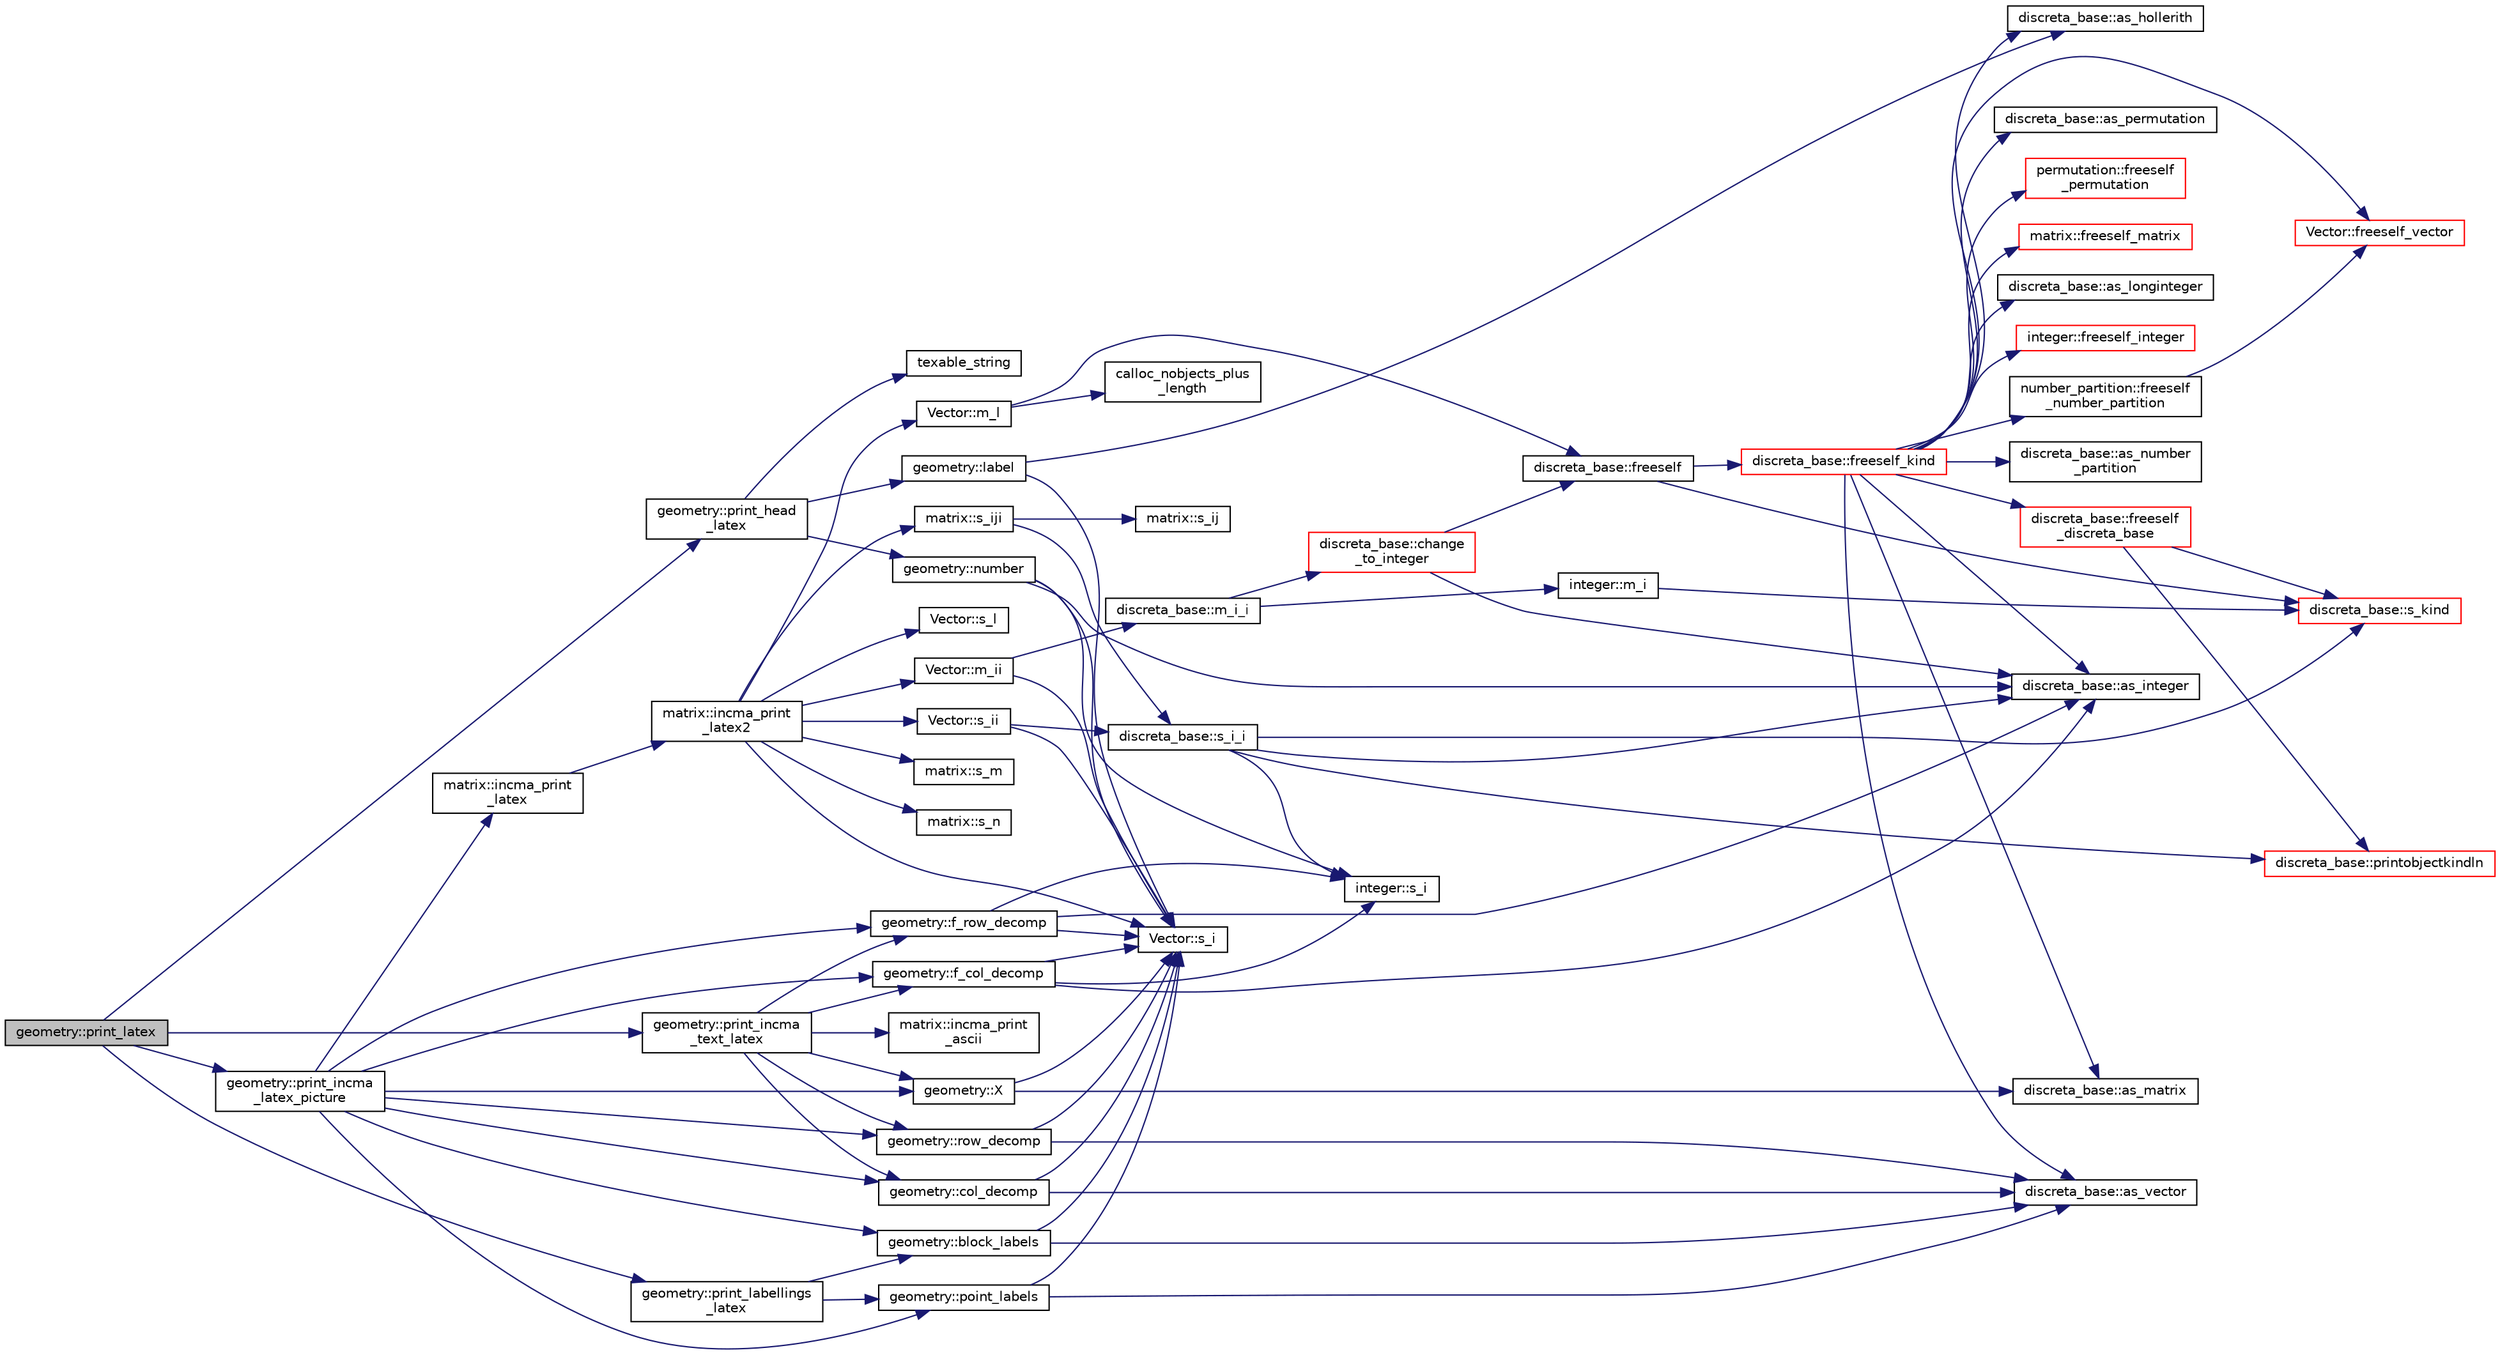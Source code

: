 digraph "geometry::print_latex"
{
  edge [fontname="Helvetica",fontsize="10",labelfontname="Helvetica",labelfontsize="10"];
  node [fontname="Helvetica",fontsize="10",shape=record];
  rankdir="LR";
  Node1307 [label="geometry::print_latex",height=0.2,width=0.4,color="black", fillcolor="grey75", style="filled", fontcolor="black"];
  Node1307 -> Node1308 [color="midnightblue",fontsize="10",style="solid",fontname="Helvetica"];
  Node1308 [label="geometry::print_head\l_latex",height=0.2,width=0.4,color="black", fillcolor="white", style="filled",URL="$da/d44/classgeometry.html#a1a65ce3ff3b89b6bb663aa9a559ada2a"];
  Node1308 -> Node1309 [color="midnightblue",fontsize="10",style="solid",fontname="Helvetica"];
  Node1309 [label="texable_string",height=0.2,width=0.4,color="black", fillcolor="white", style="filled",URL="$d9/d60/discreta_8h.html#ad922087122d64d76d195de415553e034"];
  Node1308 -> Node1310 [color="midnightblue",fontsize="10",style="solid",fontname="Helvetica"];
  Node1310 [label="geometry::label",height=0.2,width=0.4,color="black", fillcolor="white", style="filled",URL="$da/d44/classgeometry.html#a8be3ddf6aebe1e3c52b67cfe316e638f"];
  Node1310 -> Node1311 [color="midnightblue",fontsize="10",style="solid",fontname="Helvetica"];
  Node1311 [label="Vector::s_i",height=0.2,width=0.4,color="black", fillcolor="white", style="filled",URL="$d5/db2/class_vector.html#a1c4fe1752523df8119f70dd550244871"];
  Node1310 -> Node1312 [color="midnightblue",fontsize="10",style="solid",fontname="Helvetica"];
  Node1312 [label="discreta_base::as_hollerith",height=0.2,width=0.4,color="black", fillcolor="white", style="filled",URL="$d7/d71/classdiscreta__base.html#a3e66f82711f314710107e2f29e589690"];
  Node1308 -> Node1313 [color="midnightblue",fontsize="10",style="solid",fontname="Helvetica"];
  Node1313 [label="geometry::number",height=0.2,width=0.4,color="black", fillcolor="white", style="filled",URL="$da/d44/classgeometry.html#a47f809adc7a1158065da4dfae214f05f"];
  Node1313 -> Node1311 [color="midnightblue",fontsize="10",style="solid",fontname="Helvetica"];
  Node1313 -> Node1314 [color="midnightblue",fontsize="10",style="solid",fontname="Helvetica"];
  Node1314 [label="discreta_base::as_integer",height=0.2,width=0.4,color="black", fillcolor="white", style="filled",URL="$d7/d71/classdiscreta__base.html#a00d7691eaf874fd283d942692fe8dd26"];
  Node1313 -> Node1315 [color="midnightblue",fontsize="10",style="solid",fontname="Helvetica"];
  Node1315 [label="integer::s_i",height=0.2,width=0.4,color="black", fillcolor="white", style="filled",URL="$d0/de5/classinteger.html#adf28e9f94d4c844adaa950deeb80b904"];
  Node1307 -> Node1316 [color="midnightblue",fontsize="10",style="solid",fontname="Helvetica"];
  Node1316 [label="geometry::print_incma\l_text_latex",height=0.2,width=0.4,color="black", fillcolor="white", style="filled",URL="$da/d44/classgeometry.html#a400fa93fa773518f7b55c454fa69ee78"];
  Node1316 -> Node1317 [color="midnightblue",fontsize="10",style="solid",fontname="Helvetica"];
  Node1317 [label="geometry::X",height=0.2,width=0.4,color="black", fillcolor="white", style="filled",URL="$da/d44/classgeometry.html#a2eff9c42b83c90012092d49218237d9d"];
  Node1317 -> Node1311 [color="midnightblue",fontsize="10",style="solid",fontname="Helvetica"];
  Node1317 -> Node1318 [color="midnightblue",fontsize="10",style="solid",fontname="Helvetica"];
  Node1318 [label="discreta_base::as_matrix",height=0.2,width=0.4,color="black", fillcolor="white", style="filled",URL="$d7/d71/classdiscreta__base.html#ae4d7f56d917a4707b838fbffde6467ff"];
  Node1316 -> Node1319 [color="midnightblue",fontsize="10",style="solid",fontname="Helvetica"];
  Node1319 [label="matrix::incma_print\l_ascii",height=0.2,width=0.4,color="black", fillcolor="white", style="filled",URL="$d1/d8d/classmatrix.html#a1eba80b1e47f3672e6880e7343eea8e4"];
  Node1316 -> Node1320 [color="midnightblue",fontsize="10",style="solid",fontname="Helvetica"];
  Node1320 [label="geometry::f_row_decomp",height=0.2,width=0.4,color="black", fillcolor="white", style="filled",URL="$da/d44/classgeometry.html#a149ccf1dac87cbced60547e9608bb42d"];
  Node1320 -> Node1311 [color="midnightblue",fontsize="10",style="solid",fontname="Helvetica"];
  Node1320 -> Node1314 [color="midnightblue",fontsize="10",style="solid",fontname="Helvetica"];
  Node1320 -> Node1315 [color="midnightblue",fontsize="10",style="solid",fontname="Helvetica"];
  Node1316 -> Node1321 [color="midnightblue",fontsize="10",style="solid",fontname="Helvetica"];
  Node1321 [label="geometry::row_decomp",height=0.2,width=0.4,color="black", fillcolor="white", style="filled",URL="$da/d44/classgeometry.html#a58652b4a0edda52732517a06d390882d"];
  Node1321 -> Node1311 [color="midnightblue",fontsize="10",style="solid",fontname="Helvetica"];
  Node1321 -> Node1322 [color="midnightblue",fontsize="10",style="solid",fontname="Helvetica"];
  Node1322 [label="discreta_base::as_vector",height=0.2,width=0.4,color="black", fillcolor="white", style="filled",URL="$d7/d71/classdiscreta__base.html#a7bdd6cae39c380b128ee9e17e42cf020"];
  Node1316 -> Node1323 [color="midnightblue",fontsize="10",style="solid",fontname="Helvetica"];
  Node1323 [label="geometry::f_col_decomp",height=0.2,width=0.4,color="black", fillcolor="white", style="filled",URL="$da/d44/classgeometry.html#ae0713575216fd4c562da43a469f5edcb"];
  Node1323 -> Node1311 [color="midnightblue",fontsize="10",style="solid",fontname="Helvetica"];
  Node1323 -> Node1314 [color="midnightblue",fontsize="10",style="solid",fontname="Helvetica"];
  Node1323 -> Node1315 [color="midnightblue",fontsize="10",style="solid",fontname="Helvetica"];
  Node1316 -> Node1324 [color="midnightblue",fontsize="10",style="solid",fontname="Helvetica"];
  Node1324 [label="geometry::col_decomp",height=0.2,width=0.4,color="black", fillcolor="white", style="filled",URL="$da/d44/classgeometry.html#a12425a7d0cebea16e0d22c44e7fbe555"];
  Node1324 -> Node1311 [color="midnightblue",fontsize="10",style="solid",fontname="Helvetica"];
  Node1324 -> Node1322 [color="midnightblue",fontsize="10",style="solid",fontname="Helvetica"];
  Node1307 -> Node1325 [color="midnightblue",fontsize="10",style="solid",fontname="Helvetica"];
  Node1325 [label="geometry::print_labellings\l_latex",height=0.2,width=0.4,color="black", fillcolor="white", style="filled",URL="$da/d44/classgeometry.html#a1c734bead42349ddea1ad290dc06c428"];
  Node1325 -> Node1326 [color="midnightblue",fontsize="10",style="solid",fontname="Helvetica"];
  Node1326 [label="geometry::point_labels",height=0.2,width=0.4,color="black", fillcolor="white", style="filled",URL="$da/d44/classgeometry.html#aa80150b549283d56c347b8533d9051b0"];
  Node1326 -> Node1311 [color="midnightblue",fontsize="10",style="solid",fontname="Helvetica"];
  Node1326 -> Node1322 [color="midnightblue",fontsize="10",style="solid",fontname="Helvetica"];
  Node1325 -> Node1327 [color="midnightblue",fontsize="10",style="solid",fontname="Helvetica"];
  Node1327 [label="geometry::block_labels",height=0.2,width=0.4,color="black", fillcolor="white", style="filled",URL="$da/d44/classgeometry.html#ab40ecc05e06399138dc6354d790d302b"];
  Node1327 -> Node1311 [color="midnightblue",fontsize="10",style="solid",fontname="Helvetica"];
  Node1327 -> Node1322 [color="midnightblue",fontsize="10",style="solid",fontname="Helvetica"];
  Node1307 -> Node1328 [color="midnightblue",fontsize="10",style="solid",fontname="Helvetica"];
  Node1328 [label="geometry::print_incma\l_latex_picture",height=0.2,width=0.4,color="black", fillcolor="white", style="filled",URL="$da/d44/classgeometry.html#ae0d174439d57d9bc0b0dd7ffe210b148"];
  Node1328 -> Node1317 [color="midnightblue",fontsize="10",style="solid",fontname="Helvetica"];
  Node1328 -> Node1329 [color="midnightblue",fontsize="10",style="solid",fontname="Helvetica"];
  Node1329 [label="matrix::incma_print\l_latex",height=0.2,width=0.4,color="black", fillcolor="white", style="filled",URL="$d1/d8d/classmatrix.html#a2f3ef897e502a22def6b90a7c02addf5"];
  Node1329 -> Node1330 [color="midnightblue",fontsize="10",style="solid",fontname="Helvetica"];
  Node1330 [label="matrix::incma_print\l_latex2",height=0.2,width=0.4,color="black", fillcolor="white", style="filled",URL="$d1/d8d/classmatrix.html#a6e282efff2dd195d9aaf94343768106d"];
  Node1330 -> Node1331 [color="midnightblue",fontsize="10",style="solid",fontname="Helvetica"];
  Node1331 [label="matrix::s_m",height=0.2,width=0.4,color="black", fillcolor="white", style="filled",URL="$d1/d8d/classmatrix.html#afeb2e29600e68448b9d1130114b9606f"];
  Node1330 -> Node1332 [color="midnightblue",fontsize="10",style="solid",fontname="Helvetica"];
  Node1332 [label="matrix::s_n",height=0.2,width=0.4,color="black", fillcolor="white", style="filled",URL="$d1/d8d/classmatrix.html#a35f5321a5615451fdc8be7b953f8ac8b"];
  Node1330 -> Node1333 [color="midnightblue",fontsize="10",style="solid",fontname="Helvetica"];
  Node1333 [label="Vector::m_l",height=0.2,width=0.4,color="black", fillcolor="white", style="filled",URL="$d5/db2/class_vector.html#a00f5520c2a6b4f5282a1a8bcf8ea74eb"];
  Node1333 -> Node1334 [color="midnightblue",fontsize="10",style="solid",fontname="Helvetica"];
  Node1334 [label="discreta_base::freeself",height=0.2,width=0.4,color="black", fillcolor="white", style="filled",URL="$d7/d71/classdiscreta__base.html#a9a3c9501a562293b5667c11b9174d6e5"];
  Node1334 -> Node1335 [color="midnightblue",fontsize="10",style="solid",fontname="Helvetica"];
  Node1335 [label="discreta_base::freeself_kind",height=0.2,width=0.4,color="red", fillcolor="white", style="filled",URL="$d7/d71/classdiscreta__base.html#a63a23ada2165b3838fab719ed458cec8"];
  Node1335 -> Node1336 [color="midnightblue",fontsize="10",style="solid",fontname="Helvetica"];
  Node1336 [label="discreta_base::freeself\l_discreta_base",height=0.2,width=0.4,color="red", fillcolor="white", style="filled",URL="$d7/d71/classdiscreta__base.html#a8b1ec2cee4566034441e066dc2c027db"];
  Node1336 -> Node1337 [color="midnightblue",fontsize="10",style="solid",fontname="Helvetica"];
  Node1337 [label="discreta_base::s_kind",height=0.2,width=0.4,color="red", fillcolor="white", style="filled",URL="$d7/d71/classdiscreta__base.html#a8a830025c74adbbc3362418a7c2ba157"];
  Node1336 -> Node1340 [color="midnightblue",fontsize="10",style="solid",fontname="Helvetica"];
  Node1340 [label="discreta_base::printobjectkindln",height=0.2,width=0.4,color="red", fillcolor="white", style="filled",URL="$d7/d71/classdiscreta__base.html#a677ccc8f392ebedde05e453f8cf59559"];
  Node1335 -> Node1314 [color="midnightblue",fontsize="10",style="solid",fontname="Helvetica"];
  Node1335 -> Node1343 [color="midnightblue",fontsize="10",style="solid",fontname="Helvetica"];
  Node1343 [label="integer::freeself_integer",height=0.2,width=0.4,color="red", fillcolor="white", style="filled",URL="$d0/de5/classinteger.html#a02eb557612c9db1820dd75a77151edc0"];
  Node1335 -> Node1322 [color="midnightblue",fontsize="10",style="solid",fontname="Helvetica"];
  Node1335 -> Node1344 [color="midnightblue",fontsize="10",style="solid",fontname="Helvetica"];
  Node1344 [label="Vector::freeself_vector",height=0.2,width=0.4,color="red", fillcolor="white", style="filled",URL="$d5/db2/class_vector.html#ad55c58937ca8fb342247a2c0fb572d20"];
  Node1335 -> Node1346 [color="midnightblue",fontsize="10",style="solid",fontname="Helvetica"];
  Node1346 [label="discreta_base::as_number\l_partition",height=0.2,width=0.4,color="black", fillcolor="white", style="filled",URL="$d7/d71/classdiscreta__base.html#a307aa09de0e925d46697707968ffab00"];
  Node1335 -> Node1347 [color="midnightblue",fontsize="10",style="solid",fontname="Helvetica"];
  Node1347 [label="number_partition::freeself\l_number_partition",height=0.2,width=0.4,color="black", fillcolor="white", style="filled",URL="$df/d50/classnumber__partition.html#aa74111c1c8cd218b654e7b7c1ca42eb5"];
  Node1347 -> Node1344 [color="midnightblue",fontsize="10",style="solid",fontname="Helvetica"];
  Node1335 -> Node1348 [color="midnightblue",fontsize="10",style="solid",fontname="Helvetica"];
  Node1348 [label="discreta_base::as_permutation",height=0.2,width=0.4,color="black", fillcolor="white", style="filled",URL="$d7/d71/classdiscreta__base.html#aa4e72f36a82984239b12ae831e131098"];
  Node1335 -> Node1349 [color="midnightblue",fontsize="10",style="solid",fontname="Helvetica"];
  Node1349 [label="permutation::freeself\l_permutation",height=0.2,width=0.4,color="red", fillcolor="white", style="filled",URL="$d0/d08/classpermutation.html#a1f86343fa765d71c976d79e5ce372c12"];
  Node1335 -> Node1318 [color="midnightblue",fontsize="10",style="solid",fontname="Helvetica"];
  Node1335 -> Node1350 [color="midnightblue",fontsize="10",style="solid",fontname="Helvetica"];
  Node1350 [label="matrix::freeself_matrix",height=0.2,width=0.4,color="red", fillcolor="white", style="filled",URL="$d1/d8d/classmatrix.html#ab47d61820499f35c15bf82fb6a3b9bd1"];
  Node1335 -> Node1352 [color="midnightblue",fontsize="10",style="solid",fontname="Helvetica"];
  Node1352 [label="discreta_base::as_longinteger",height=0.2,width=0.4,color="black", fillcolor="white", style="filled",URL="$d7/d71/classdiscreta__base.html#a20a094639eb711b10c8694c51937f7cd"];
  Node1335 -> Node1312 [color="midnightblue",fontsize="10",style="solid",fontname="Helvetica"];
  Node1334 -> Node1337 [color="midnightblue",fontsize="10",style="solid",fontname="Helvetica"];
  Node1333 -> Node1378 [color="midnightblue",fontsize="10",style="solid",fontname="Helvetica"];
  Node1378 [label="calloc_nobjects_plus\l_length",height=0.2,width=0.4,color="black", fillcolor="white", style="filled",URL="$d9/d60/discreta_8h.html#a71599d54c8c17dfa065a363f5cdd0aa4"];
  Node1330 -> Node1379 [color="midnightblue",fontsize="10",style="solid",fontname="Helvetica"];
  Node1379 [label="Vector::m_ii",height=0.2,width=0.4,color="black", fillcolor="white", style="filled",URL="$d5/db2/class_vector.html#aa6a97eabb43f192a47947f4f6acbb04d"];
  Node1379 -> Node1311 [color="midnightblue",fontsize="10",style="solid",fontname="Helvetica"];
  Node1379 -> Node1380 [color="midnightblue",fontsize="10",style="solid",fontname="Helvetica"];
  Node1380 [label="discreta_base::m_i_i",height=0.2,width=0.4,color="black", fillcolor="white", style="filled",URL="$d7/d71/classdiscreta__base.html#aa231464a9d4bc233f66608021c9ad997"];
  Node1380 -> Node1381 [color="midnightblue",fontsize="10",style="solid",fontname="Helvetica"];
  Node1381 [label="discreta_base::change\l_to_integer",height=0.2,width=0.4,color="red", fillcolor="white", style="filled",URL="$d7/d71/classdiscreta__base.html#a58a5a5bd8f8e6f2dd7b4483b66dc7bb9"];
  Node1381 -> Node1334 [color="midnightblue",fontsize="10",style="solid",fontname="Helvetica"];
  Node1381 -> Node1314 [color="midnightblue",fontsize="10",style="solid",fontname="Helvetica"];
  Node1380 -> Node1404 [color="midnightblue",fontsize="10",style="solid",fontname="Helvetica"];
  Node1404 [label="integer::m_i",height=0.2,width=0.4,color="black", fillcolor="white", style="filled",URL="$d0/de5/classinteger.html#a869091f0a0f35f5354c8c4a70250e8a9"];
  Node1404 -> Node1337 [color="midnightblue",fontsize="10",style="solid",fontname="Helvetica"];
  Node1330 -> Node1405 [color="midnightblue",fontsize="10",style="solid",fontname="Helvetica"];
  Node1405 [label="Vector::s_l",height=0.2,width=0.4,color="black", fillcolor="white", style="filled",URL="$d5/db2/class_vector.html#ad2dc082288f858d22a528832289e0704"];
  Node1330 -> Node1406 [color="midnightblue",fontsize="10",style="solid",fontname="Helvetica"];
  Node1406 [label="Vector::s_ii",height=0.2,width=0.4,color="black", fillcolor="white", style="filled",URL="$d5/db2/class_vector.html#a75d4942cc7b9794717b4846c10520db8"];
  Node1406 -> Node1311 [color="midnightblue",fontsize="10",style="solid",fontname="Helvetica"];
  Node1406 -> Node1407 [color="midnightblue",fontsize="10",style="solid",fontname="Helvetica"];
  Node1407 [label="discreta_base::s_i_i",height=0.2,width=0.4,color="black", fillcolor="white", style="filled",URL="$d7/d71/classdiscreta__base.html#aadb92c01fbe69b3034b0214b33fbc735"];
  Node1407 -> Node1337 [color="midnightblue",fontsize="10",style="solid",fontname="Helvetica"];
  Node1407 -> Node1340 [color="midnightblue",fontsize="10",style="solid",fontname="Helvetica"];
  Node1407 -> Node1314 [color="midnightblue",fontsize="10",style="solid",fontname="Helvetica"];
  Node1407 -> Node1315 [color="midnightblue",fontsize="10",style="solid",fontname="Helvetica"];
  Node1330 -> Node1311 [color="midnightblue",fontsize="10",style="solid",fontname="Helvetica"];
  Node1330 -> Node1408 [color="midnightblue",fontsize="10",style="solid",fontname="Helvetica"];
  Node1408 [label="matrix::s_iji",height=0.2,width=0.4,color="black", fillcolor="white", style="filled",URL="$d1/d8d/classmatrix.html#af8d3c35817af62a3c0097ddf64422d96"];
  Node1408 -> Node1409 [color="midnightblue",fontsize="10",style="solid",fontname="Helvetica"];
  Node1409 [label="matrix::s_ij",height=0.2,width=0.4,color="black", fillcolor="white", style="filled",URL="$d1/d8d/classmatrix.html#ab36f1b3abd2df280224c50c9debb57df"];
  Node1408 -> Node1407 [color="midnightblue",fontsize="10",style="solid",fontname="Helvetica"];
  Node1328 -> Node1320 [color="midnightblue",fontsize="10",style="solid",fontname="Helvetica"];
  Node1328 -> Node1321 [color="midnightblue",fontsize="10",style="solid",fontname="Helvetica"];
  Node1328 -> Node1323 [color="midnightblue",fontsize="10",style="solid",fontname="Helvetica"];
  Node1328 -> Node1324 [color="midnightblue",fontsize="10",style="solid",fontname="Helvetica"];
  Node1328 -> Node1326 [color="midnightblue",fontsize="10",style="solid",fontname="Helvetica"];
  Node1328 -> Node1327 [color="midnightblue",fontsize="10",style="solid",fontname="Helvetica"];
}
